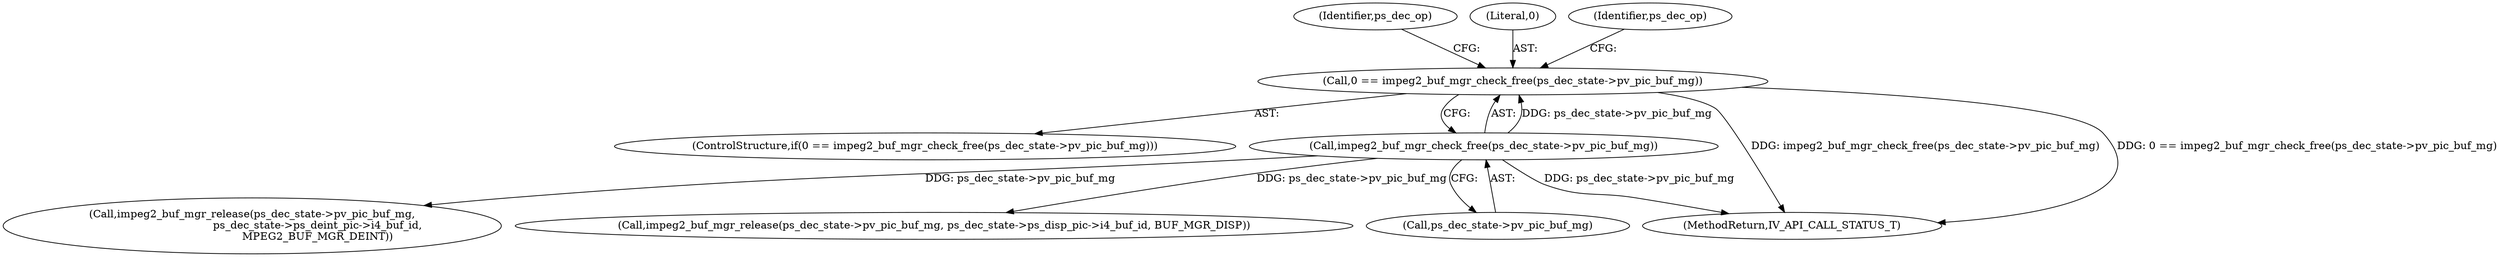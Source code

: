 digraph "0_Android_a86eb798d077b9b25c8f8c77e3c02c2f287c1ce7@API" {
"1001157" [label="(Call,0 == impeg2_buf_mgr_check_free(ps_dec_state->pv_pic_buf_mg))"];
"1001159" [label="(Call,impeg2_buf_mgr_check_free(ps_dec_state->pv_pic_buf_mg))"];
"1001157" [label="(Call,0 == impeg2_buf_mgr_check_free(ps_dec_state->pv_pic_buf_mg))"];
"1001178" [label="(Identifier,ps_dec_op)"];
"1001156" [label="(ControlStructure,if(0 == impeg2_buf_mgr_check_free(ps_dec_state->pv_pic_buf_mg)))"];
"1001594" [label="(Call,impeg2_buf_mgr_release(ps_dec_state->pv_pic_buf_mg,\n                                       ps_dec_state->ps_deint_pic->i4_buf_id,\n                                       MPEG2_BUF_MGR_DEINT))"];
"1001158" [label="(Literal,0)"];
"1001159" [label="(Call,impeg2_buf_mgr_check_free(ps_dec_state->pv_pic_buf_mg))"];
"1001695" [label="(MethodReturn,IV_API_CALL_STATUS_T)"];
"1001574" [label="(Call,impeg2_buf_mgr_release(ps_dec_state->pv_pic_buf_mg, ps_dec_state->ps_disp_pic->i4_buf_id, BUF_MGR_DISP))"];
"1001160" [label="(Call,ps_dec_state->pv_pic_buf_mg)"];
"1001167" [label="(Identifier,ps_dec_op)"];
"1001157" -> "1001156"  [label="AST: "];
"1001157" -> "1001159"  [label="CFG: "];
"1001158" -> "1001157"  [label="AST: "];
"1001159" -> "1001157"  [label="AST: "];
"1001167" -> "1001157"  [label="CFG: "];
"1001178" -> "1001157"  [label="CFG: "];
"1001157" -> "1001695"  [label="DDG: impeg2_buf_mgr_check_free(ps_dec_state->pv_pic_buf_mg)"];
"1001157" -> "1001695"  [label="DDG: 0 == impeg2_buf_mgr_check_free(ps_dec_state->pv_pic_buf_mg)"];
"1001159" -> "1001157"  [label="DDG: ps_dec_state->pv_pic_buf_mg"];
"1001159" -> "1001160"  [label="CFG: "];
"1001160" -> "1001159"  [label="AST: "];
"1001159" -> "1001695"  [label="DDG: ps_dec_state->pv_pic_buf_mg"];
"1001159" -> "1001574"  [label="DDG: ps_dec_state->pv_pic_buf_mg"];
"1001159" -> "1001594"  [label="DDG: ps_dec_state->pv_pic_buf_mg"];
}
